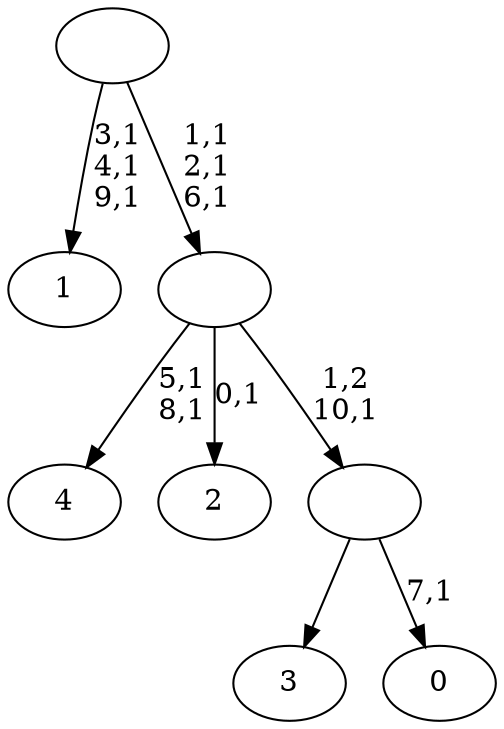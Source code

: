 digraph T {
	16 [label="4"]
	13 [label="3"]
	12 [label="2"]
	10 [label="1"]
	6 [label="0"]
	4 [label=""]
	3 [label=""]
	0 [label=""]
	4 -> 6 [label="7,1"]
	4 -> 13 [label=""]
	3 -> 12 [label="0,1"]
	3 -> 16 [label="5,1\n8,1"]
	3 -> 4 [label="1,2\n10,1"]
	0 -> 3 [label="1,1\n2,1\n6,1"]
	0 -> 10 [label="3,1\n4,1\n9,1"]
}
